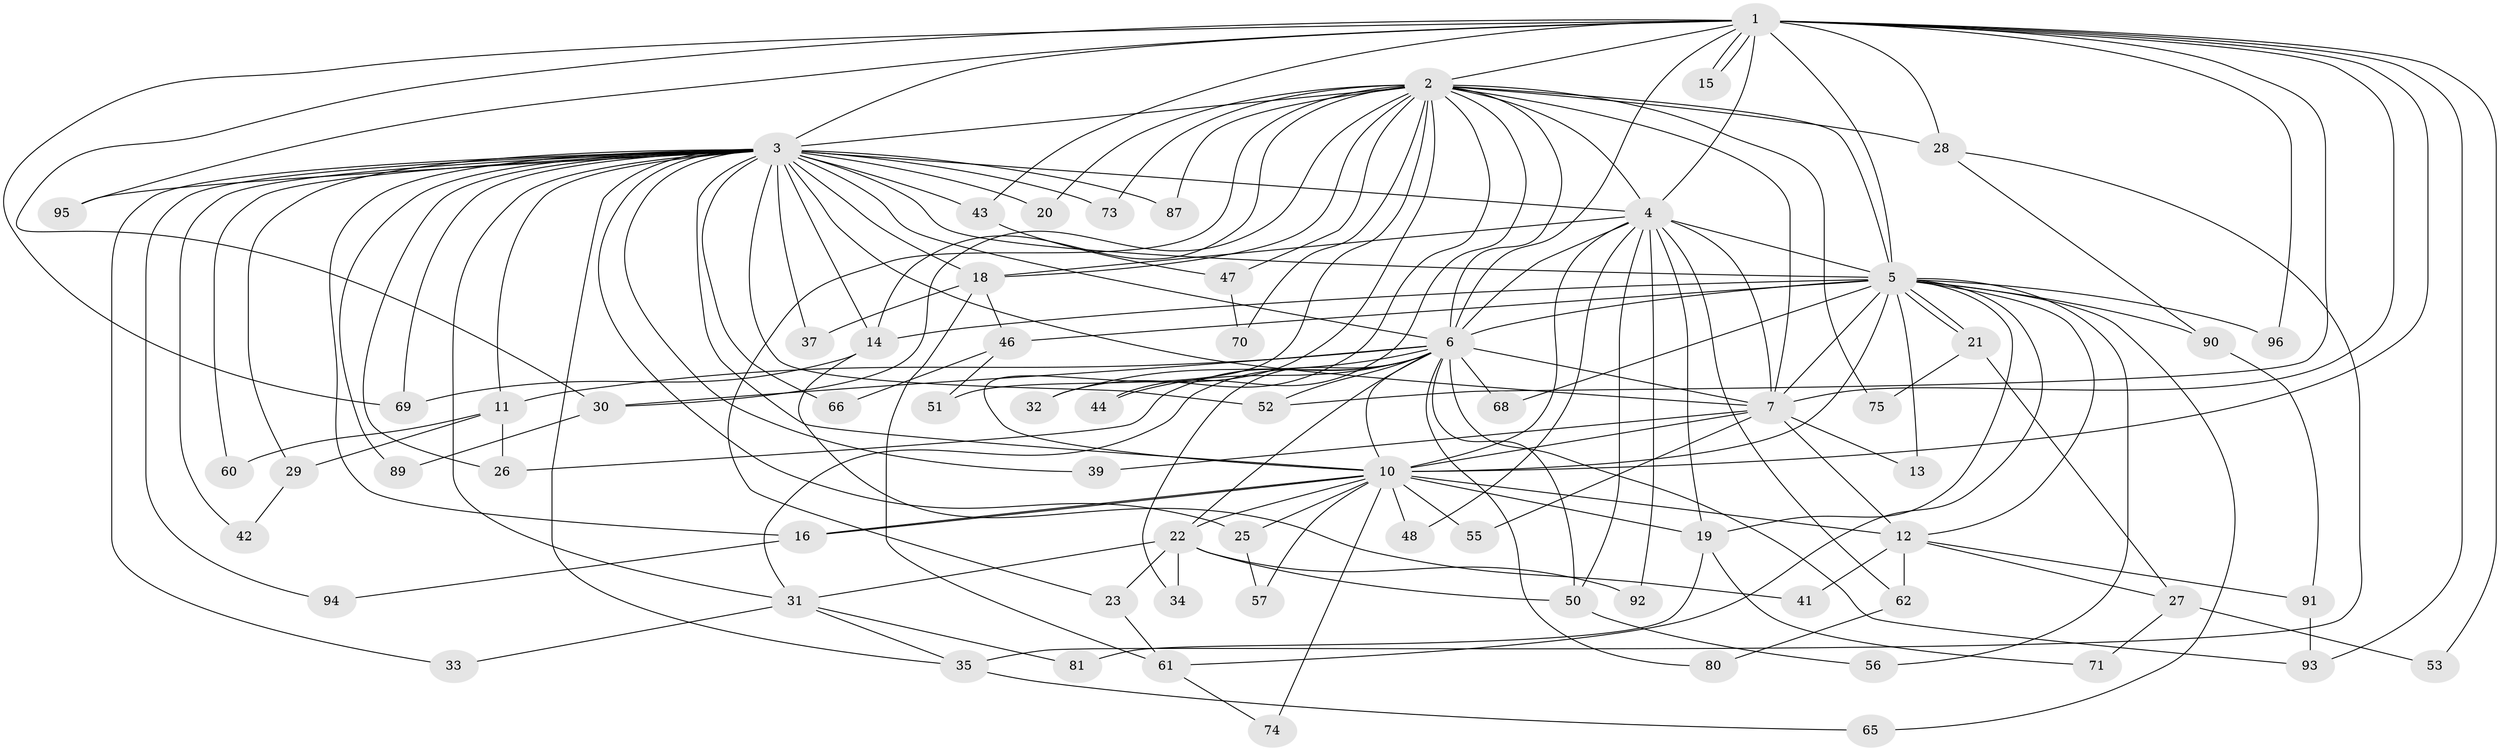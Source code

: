 // Generated by graph-tools (version 1.1) at 2025/23/03/03/25 07:23:45]
// undirected, 70 vertices, 166 edges
graph export_dot {
graph [start="1"]
  node [color=gray90,style=filled];
  1 [super="+59"];
  2 [super="+83"];
  3 [super="+9"];
  4 [super="+78"];
  5 [super="+76"];
  6 [super="+8"];
  7 [super="+86"];
  10 [super="+72"];
  11 [super="+24"];
  12 [super="+17"];
  13;
  14 [super="+38"];
  15;
  16 [super="+58"];
  18 [super="+54"];
  19 [super="+49"];
  20;
  21;
  22 [super="+64"];
  23;
  25 [super="+36"];
  26 [super="+40"];
  27 [super="+84"];
  28 [super="+67"];
  29;
  30 [super="+45"];
  31 [super="+79"];
  32;
  33;
  34;
  35 [super="+77"];
  37;
  39;
  41;
  42;
  43 [super="+63"];
  44;
  46;
  47;
  48;
  50;
  51;
  52 [super="+82"];
  53;
  55;
  56;
  57;
  60;
  61 [super="+88"];
  62;
  65;
  66;
  68;
  69 [super="+85"];
  70;
  71;
  73;
  74;
  75;
  80;
  81;
  87;
  89;
  90;
  91;
  92;
  93 [super="+97"];
  94;
  95;
  96;
  1 -- 2;
  1 -- 3 [weight=2];
  1 -- 4;
  1 -- 5;
  1 -- 6 [weight=2];
  1 -- 7;
  1 -- 10 [weight=3];
  1 -- 15;
  1 -- 15;
  1 -- 28 [weight=2];
  1 -- 52;
  1 -- 53;
  1 -- 69;
  1 -- 93;
  1 -- 95;
  1 -- 96;
  1 -- 30;
  1 -- 43;
  2 -- 3 [weight=2];
  2 -- 4;
  2 -- 5;
  2 -- 6 [weight=2];
  2 -- 7 [weight=2];
  2 -- 10;
  2 -- 14;
  2 -- 18;
  2 -- 20;
  2 -- 23;
  2 -- 28;
  2 -- 30;
  2 -- 32;
  2 -- 44;
  2 -- 47 [weight=2];
  2 -- 51;
  2 -- 70;
  2 -- 73;
  2 -- 75;
  2 -- 87;
  3 -- 4 [weight=2];
  3 -- 5 [weight=2];
  3 -- 6 [weight=4];
  3 -- 7 [weight=2];
  3 -- 10 [weight=2];
  3 -- 11 [weight=2];
  3 -- 20;
  3 -- 25;
  3 -- 35;
  3 -- 37;
  3 -- 43 [weight=2];
  3 -- 87;
  3 -- 95;
  3 -- 66;
  3 -- 69;
  3 -- 73;
  3 -- 14;
  3 -- 18;
  3 -- 89;
  3 -- 29;
  3 -- 94;
  3 -- 31;
  3 -- 33;
  3 -- 39;
  3 -- 42;
  3 -- 60;
  3 -- 16;
  3 -- 26;
  3 -- 52;
  4 -- 5;
  4 -- 6 [weight=2];
  4 -- 7;
  4 -- 10 [weight=2];
  4 -- 48;
  4 -- 50;
  4 -- 62;
  4 -- 92;
  4 -- 18;
  4 -- 19;
  5 -- 6 [weight=2];
  5 -- 7;
  5 -- 10;
  5 -- 13;
  5 -- 19 [weight=2];
  5 -- 21;
  5 -- 21;
  5 -- 46;
  5 -- 56;
  5 -- 61;
  5 -- 65;
  5 -- 68;
  5 -- 90;
  5 -- 96;
  5 -- 14;
  5 -- 12;
  6 -- 7 [weight=2];
  6 -- 10 [weight=2];
  6 -- 11;
  6 -- 26;
  6 -- 30;
  6 -- 34;
  6 -- 44;
  6 -- 52;
  6 -- 80;
  6 -- 32;
  6 -- 68;
  6 -- 50;
  6 -- 22;
  6 -- 93;
  6 -- 31;
  7 -- 10;
  7 -- 12;
  7 -- 13;
  7 -- 39;
  7 -- 55;
  10 -- 12;
  10 -- 16;
  10 -- 16;
  10 -- 19;
  10 -- 22;
  10 -- 25;
  10 -- 48;
  10 -- 55;
  10 -- 57;
  10 -- 74;
  11 -- 26;
  11 -- 60;
  11 -- 29;
  12 -- 27;
  12 -- 41;
  12 -- 62;
  12 -- 91;
  14 -- 41;
  14 -- 69;
  16 -- 94;
  18 -- 37;
  18 -- 46;
  18 -- 61;
  19 -- 71;
  19 -- 81;
  21 -- 27;
  21 -- 75;
  22 -- 23;
  22 -- 31;
  22 -- 34;
  22 -- 92;
  22 -- 50;
  23 -- 61;
  25 -- 57;
  27 -- 53;
  27 -- 71;
  28 -- 35;
  28 -- 90;
  29 -- 42;
  30 -- 89;
  31 -- 33;
  31 -- 35;
  31 -- 81;
  35 -- 65;
  43 -- 47;
  46 -- 51;
  46 -- 66;
  47 -- 70;
  50 -- 56;
  61 -- 74;
  62 -- 80;
  90 -- 91;
  91 -- 93;
}
